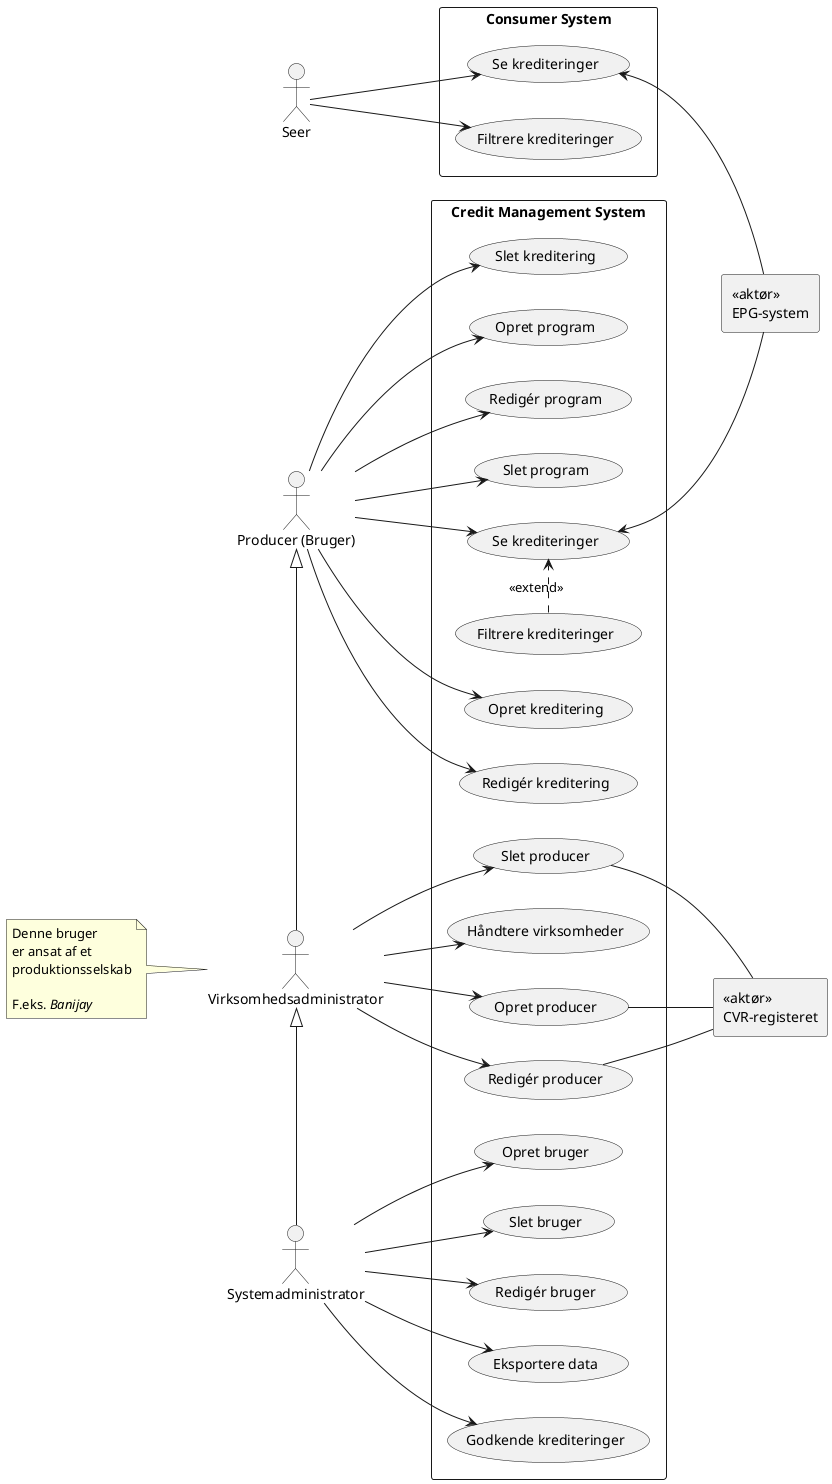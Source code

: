 @startuml
'https://plantuml.com/use-case-diagram
left to right direction

actor "Producer (Bruger)" as producer
actor Systemadministrator as administrator
actor Seer as seer

actor Virksomhedsadministrator as virksomhedsadministrator
note left of virksomhedsadministrator
    Denne bruger
    er ansat af et
    produktionsselskab

    F.eks. //Banijay//
end note

rectangle "<<aktør>>\nEPG-system" as epg
rectangle "<<aktør>>\nCVR-registeret" as cvr

rectangle "Consumer System" {
    usecase "Se krediteringer" as (CS:Se krediteringer)
    usecase "Filtrere krediteringer" as (CS:Filtrere krediteringer)
}

rectangle "Credit Management System" {
    'Krediteringer
    usecase "Se krediteringer" as (Se krediteringer)
    usecase "Filtrere krediteringer" as (Filtrere krediteringer)
    usecase "Godkende krediteringer" as (Godkende krediteringer)
    usecase "Opret kreditering" as (Opret kreditering)
    usecase "Redigér kreditering" as (Rediger kreditering)
    usecase "Slet kreditering" as (Slet kreditering)

    'Programmer
    usecase "Opret program" as (Opret program)
    usecase "Redigér program" as (Rediger program)
    usecase "Slet program" as (Slet program)

    'Brugere
    usecase "Opret bruger" as (Opret bruger)
    usecase "Slet bruger" as (Slet bruger)
    usecase "Redigér bruger" as (Rediger bruger)

    usecase "Opret producer" as (Opret producer)
    usecase "Redigér producer" as (Rediger producer)
    usecase "Slet producer" as (Slet producer)


    usecase "Håndtere virksomheder" as (Håndtere virksomheder)

    usecase "Eksportere data" as (Eksportere data)
}

(Filtrere krediteringer) .> (Se krediteringer) : <<extend>>

'Seer
seer --> (CS:Se krediteringer)
seer --> (CS:Filtrere krediteringer)

'Producer
producer --> (Se krediteringer)
producer --> (Opret kreditering)
producer --> (Rediger kreditering)
producer --> (Slet kreditering)

producer --> (Opret program)
producer --> (Rediger program)
producer --> (Slet program)

'Virksomhedsadministrator
virksomhedsadministrator --> (Opret producer)
virksomhedsadministrator --> (Rediger producer)
virksomhedsadministrator --> (Slet producer)

virksomhedsadministrator --> (Håndtere virksomheder)

'EPG
(Se krediteringer) <-- epg
(CS:Se krediteringer) <-- epg

'CVR
(Opret producer) -- cvr
(Slet producer) -- cvr
(Rediger producer) -- cvr

'Systemadministrator
administrator --> (Eksportere data)
administrator --> (Godkende krediteringer)
administrator --> (Opret bruger)
administrator --> (Rediger bruger)
administrator --> (Slet bruger)

'Generalisering
virksomhedsadministrator -l-|> producer
administrator -l-|> virksomhedsadministrator

@enduml